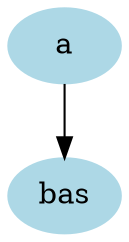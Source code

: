digraph g {
node [fontcolor="black", height=0.5, color="black"] [shape=oval, style=filled, color=lightblue]	edge  [color="black", dir=fordware] a->bas }